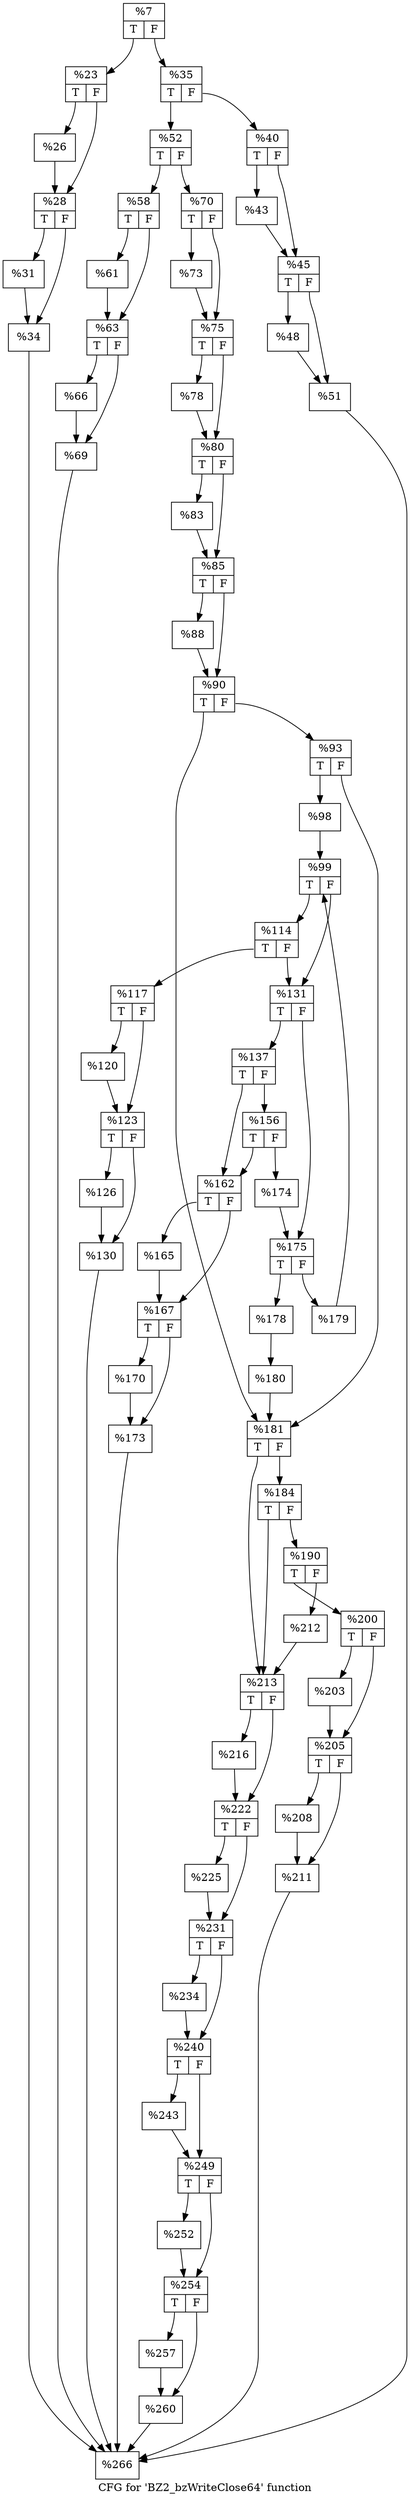digraph "CFG for 'BZ2_bzWriteClose64' function" {
	label="CFG for 'BZ2_bzWriteClose64' function";

	Node0x197c130 [shape=record,label="{%7|{<s0>T|<s1>F}}"];
	Node0x197c130:s0 -> Node0x197bf70;
	Node0x197c130:s1 -> Node0x197cbe0;
	Node0x197bf70 [shape=record,label="{%23|{<s0>T|<s1>F}}"];
	Node0x197bf70:s0 -> Node0x197cd00;
	Node0x197bf70:s1 -> Node0x197cd50;
	Node0x197cd00 [shape=record,label="{%26}"];
	Node0x197cd00 -> Node0x197cd50;
	Node0x197cd50 [shape=record,label="{%28|{<s0>T|<s1>F}}"];
	Node0x197cd50:s0 -> Node0x197d040;
	Node0x197cd50:s1 -> Node0x197d090;
	Node0x197d040 [shape=record,label="{%31}"];
	Node0x197d040 -> Node0x197d090;
	Node0x197d090 [shape=record,label="{%34}"];
	Node0x197d090 -> Node0x197d350;
	Node0x197cbe0 [shape=record,label="{%35|{<s0>T|<s1>F}}"];
	Node0x197cbe0:s0 -> Node0x197d5d0;
	Node0x197cbe0:s1 -> Node0x197d620;
	Node0x197d620 [shape=record,label="{%40|{<s0>T|<s1>F}}"];
	Node0x197d620:s0 -> Node0x197d7d0;
	Node0x197d620:s1 -> Node0x197d820;
	Node0x197d7d0 [shape=record,label="{%43}"];
	Node0x197d7d0 -> Node0x197d820;
	Node0x197d820 [shape=record,label="{%45|{<s0>T|<s1>F}}"];
	Node0x197d820:s0 -> Node0x197db10;
	Node0x197d820:s1 -> Node0x197db60;
	Node0x197db10 [shape=record,label="{%48}"];
	Node0x197db10 -> Node0x197db60;
	Node0x197db60 [shape=record,label="{%51}"];
	Node0x197db60 -> Node0x197d350;
	Node0x197d5d0 [shape=record,label="{%52|{<s0>T|<s1>F}}"];
	Node0x197d5d0:s0 -> Node0x197e120;
	Node0x197d5d0:s1 -> Node0x197e170;
	Node0x197e120 [shape=record,label="{%58|{<s0>T|<s1>F}}"];
	Node0x197e120:s0 -> Node0x197e320;
	Node0x197e120:s1 -> Node0x197e370;
	Node0x197e320 [shape=record,label="{%61}"];
	Node0x197e320 -> Node0x197e370;
	Node0x197e370 [shape=record,label="{%63|{<s0>T|<s1>F}}"];
	Node0x197e370:s0 -> Node0x197e660;
	Node0x197e370:s1 -> Node0x197e6b0;
	Node0x197e660 [shape=record,label="{%66}"];
	Node0x197e660 -> Node0x197e6b0;
	Node0x197e6b0 [shape=record,label="{%69}"];
	Node0x197e6b0 -> Node0x197d350;
	Node0x197e170 [shape=record,label="{%70|{<s0>T|<s1>F}}"];
	Node0x197e170:s0 -> Node0x197eaa0;
	Node0x197e170:s1 -> Node0x197eaf0;
	Node0x197eaa0 [shape=record,label="{%73}"];
	Node0x197eaa0 -> Node0x197eaf0;
	Node0x197eaf0 [shape=record,label="{%75|{<s0>T|<s1>F}}"];
	Node0x197eaf0:s0 -> Node0x197ede0;
	Node0x197eaf0:s1 -> Node0x197ee30;
	Node0x197ede0 [shape=record,label="{%78}"];
	Node0x197ede0 -> Node0x197ee30;
	Node0x197ee30 [shape=record,label="{%80|{<s0>T|<s1>F}}"];
	Node0x197ee30:s0 -> Node0x197f120;
	Node0x197ee30:s1 -> Node0x197f170;
	Node0x197f120 [shape=record,label="{%83}"];
	Node0x197f120 -> Node0x197f170;
	Node0x197f170 [shape=record,label="{%85|{<s0>T|<s1>F}}"];
	Node0x197f170:s0 -> Node0x197f460;
	Node0x197f170:s1 -> Node0x197f4b0;
	Node0x197f460 [shape=record,label="{%88}"];
	Node0x197f460 -> Node0x197f4b0;
	Node0x197f4b0 [shape=record,label="{%90|{<s0>T|<s1>F}}"];
	Node0x197f4b0:s0 -> Node0x197f7a0;
	Node0x197f4b0:s1 -> Node0x197f7f0;
	Node0x197f7f0 [shape=record,label="{%93|{<s0>T|<s1>F}}"];
	Node0x197f7f0:s0 -> Node0x197faa0;
	Node0x197f7f0:s1 -> Node0x197f7a0;
	Node0x197faa0 [shape=record,label="{%98}"];
	Node0x197faa0 -> Node0x197fb80;
	Node0x197fb80 [shape=record,label="{%99|{<s0>T|<s1>F}}"];
	Node0x197fb80:s0 -> Node0x1980550;
	Node0x197fb80:s1 -> Node0x19805a0;
	Node0x1980550 [shape=record,label="{%114|{<s0>T|<s1>F}}"];
	Node0x1980550:s0 -> Node0x1980750;
	Node0x1980550:s1 -> Node0x19805a0;
	Node0x1980750 [shape=record,label="{%117|{<s0>T|<s1>F}}"];
	Node0x1980750:s0 -> Node0x1980900;
	Node0x1980750:s1 -> Node0x1980950;
	Node0x1980900 [shape=record,label="{%120}"];
	Node0x1980900 -> Node0x1980950;
	Node0x1980950 [shape=record,label="{%123|{<s0>T|<s1>F}}"];
	Node0x1980950:s0 -> Node0x1980ce0;
	Node0x1980950:s1 -> Node0x1980d30;
	Node0x1980ce0 [shape=record,label="{%126}"];
	Node0x1980ce0 -> Node0x1980d30;
	Node0x1980d30 [shape=record,label="{%130}"];
	Node0x1980d30 -> Node0x197d350;
	Node0x19805a0 [shape=record,label="{%131|{<s0>T|<s1>F}}"];
	Node0x19805a0:s0 -> Node0x1981b30;
	Node0x19805a0:s1 -> Node0x1981b80;
	Node0x1981b30 [shape=record,label="{%137|{<s0>T|<s1>F}}"];
	Node0x1981b30:s0 -> Node0x1982640;
	Node0x1981b30:s1 -> Node0x1982690;
	Node0x1982690 [shape=record,label="{%156|{<s0>T|<s1>F}}"];
	Node0x1982690:s0 -> Node0x1982640;
	Node0x1982690:s1 -> Node0x1982a10;
	Node0x1982640 [shape=record,label="{%162|{<s0>T|<s1>F}}"];
	Node0x1982640:s0 -> Node0x1982bc0;
	Node0x1982640:s1 -> Node0x1982c10;
	Node0x1982bc0 [shape=record,label="{%165}"];
	Node0x1982bc0 -> Node0x1982c10;
	Node0x1982c10 [shape=record,label="{%167|{<s0>T|<s1>F}}"];
	Node0x1982c10:s0 -> Node0x1982f40;
	Node0x1982c10:s1 -> Node0x1982f90;
	Node0x1982f40 [shape=record,label="{%170}"];
	Node0x1982f40 -> Node0x1982f90;
	Node0x1982f90 [shape=record,label="{%173}"];
	Node0x1982f90 -> Node0x197d350;
	Node0x1982a10 [shape=record,label="{%174}"];
	Node0x1982a10 -> Node0x1981b80;
	Node0x1981b80 [shape=record,label="{%175|{<s0>T|<s1>F}}"];
	Node0x1981b80:s0 -> Node0x19833e0;
	Node0x1981b80:s1 -> Node0x1983430;
	Node0x19833e0 [shape=record,label="{%178}"];
	Node0x19833e0 -> Node0x1983510;
	Node0x1983430 [shape=record,label="{%179}"];
	Node0x1983430 -> Node0x197fb80;
	Node0x1983510 [shape=record,label="{%180}"];
	Node0x1983510 -> Node0x197f7a0;
	Node0x197f7a0 [shape=record,label="{%181|{<s0>T|<s1>F}}"];
	Node0x197f7a0:s0 -> Node0x1983750;
	Node0x197f7a0:s1 -> Node0x19837a0;
	Node0x19837a0 [shape=record,label="{%184|{<s0>T|<s1>F}}"];
	Node0x19837a0:s0 -> Node0x1983750;
	Node0x19837a0:s1 -> Node0x1983b40;
	Node0x1983b40 [shape=record,label="{%190|{<s0>T|<s1>F}}"];
	Node0x1983b40:s0 -> Node0x1984220;
	Node0x1983b40:s1 -> Node0x1984270;
	Node0x1984220 [shape=record,label="{%200|{<s0>T|<s1>F}}"];
	Node0x1984220:s0 -> Node0x1984420;
	Node0x1984220:s1 -> Node0x1984470;
	Node0x1984420 [shape=record,label="{%203}"];
	Node0x1984420 -> Node0x1984470;
	Node0x1984470 [shape=record,label="{%205|{<s0>T|<s1>F}}"];
	Node0x1984470:s0 -> Node0x1984760;
	Node0x1984470:s1 -> Node0x19847b0;
	Node0x1984760 [shape=record,label="{%208}"];
	Node0x1984760 -> Node0x19847b0;
	Node0x19847b0 [shape=record,label="{%211}"];
	Node0x19847b0 -> Node0x197d350;
	Node0x1984270 [shape=record,label="{%212}"];
	Node0x1984270 -> Node0x1983750;
	Node0x1983750 [shape=record,label="{%213|{<s0>T|<s1>F}}"];
	Node0x1983750:s0 -> Node0x1984c00;
	Node0x1983750:s1 -> Node0x1984c50;
	Node0x1984c00 [shape=record,label="{%216}"];
	Node0x1984c00 -> Node0x1984c50;
	Node0x1984c50 [shape=record,label="{%222|{<s0>T|<s1>F}}"];
	Node0x1984c50:s0 -> Node0x1985140;
	Node0x1984c50:s1 -> Node0x1985190;
	Node0x1985140 [shape=record,label="{%225}"];
	Node0x1985140 -> Node0x1985190;
	Node0x1985190 [shape=record,label="{%231|{<s0>T|<s1>F}}"];
	Node0x1985190:s0 -> Node0x1985680;
	Node0x1985190:s1 -> Node0x19856d0;
	Node0x1985680 [shape=record,label="{%234}"];
	Node0x1985680 -> Node0x19856d0;
	Node0x19856d0 [shape=record,label="{%240|{<s0>T|<s1>F}}"];
	Node0x19856d0:s0 -> Node0x1985bc0;
	Node0x19856d0:s1 -> Node0x1985c10;
	Node0x1985bc0 [shape=record,label="{%243}"];
	Node0x1985bc0 -> Node0x1985c10;
	Node0x1985c10 [shape=record,label="{%249|{<s0>T|<s1>F}}"];
	Node0x1985c10:s0 -> Node0x1986100;
	Node0x1985c10:s1 -> Node0x1986150;
	Node0x1986100 [shape=record,label="{%252}"];
	Node0x1986100 -> Node0x1986150;
	Node0x1986150 [shape=record,label="{%254|{<s0>T|<s1>F}}"];
	Node0x1986150:s0 -> Node0x1980ed0;
	Node0x1986150:s1 -> Node0x1980f20;
	Node0x1980ed0 [shape=record,label="{%257}"];
	Node0x1980ed0 -> Node0x1980f20;
	Node0x1980f20 [shape=record,label="{%260}"];
	Node0x1980f20 -> Node0x197d350;
	Node0x197d350 [shape=record,label="{%266}"];
}
